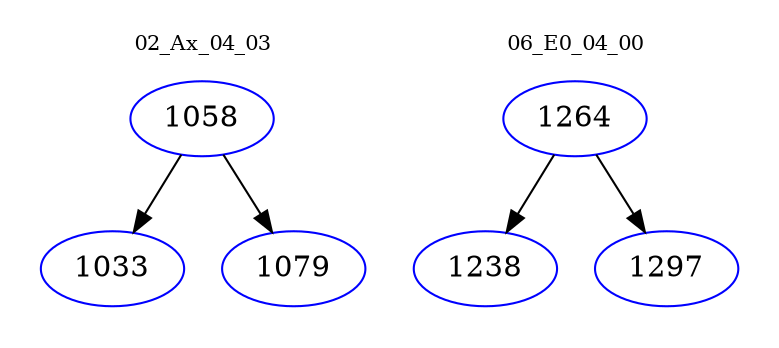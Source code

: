 digraph{
subgraph cluster_0 {
color = white
label = "02_Ax_04_03";
fontsize=10;
T0_1058 [label="1058", color="blue"]
T0_1058 -> T0_1033 [color="black"]
T0_1033 [label="1033", color="blue"]
T0_1058 -> T0_1079 [color="black"]
T0_1079 [label="1079", color="blue"]
}
subgraph cluster_1 {
color = white
label = "06_E0_04_00";
fontsize=10;
T1_1264 [label="1264", color="blue"]
T1_1264 -> T1_1238 [color="black"]
T1_1238 [label="1238", color="blue"]
T1_1264 -> T1_1297 [color="black"]
T1_1297 [label="1297", color="blue"]
}
}
